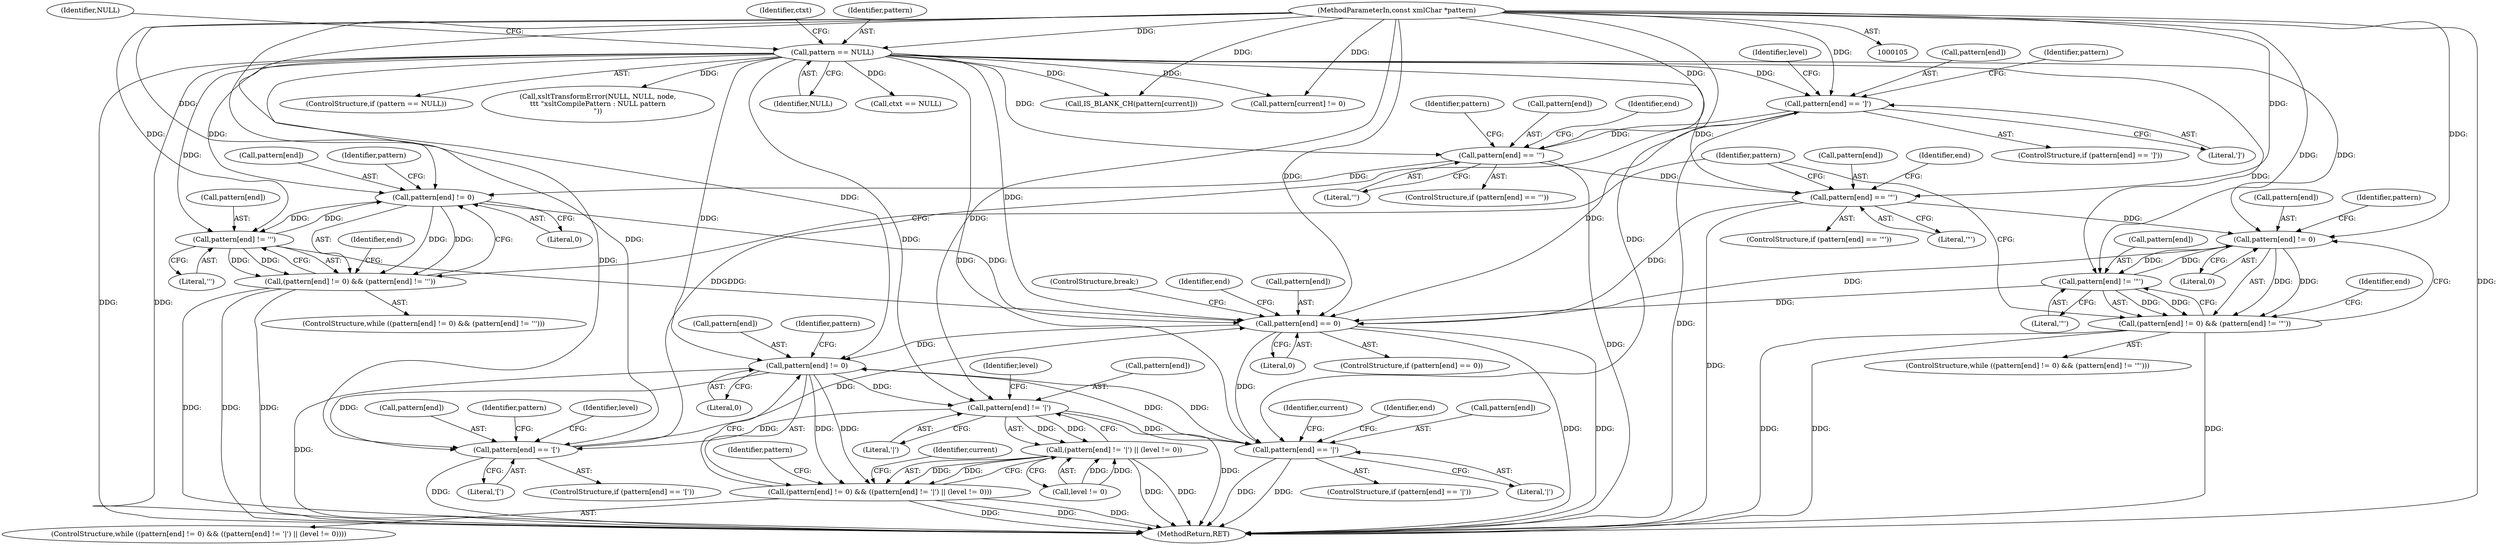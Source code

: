digraph "0_Chrome_094c773bb6c144f07b004ff3d1886100f157f4f6@pointer" {
"1000219" [label="(Call,pattern[end] == ']')"];
"1000132" [label="(Call,pattern == NULL)"];
"1000106" [label="(MethodParameterIn,const xmlChar *pattern)"];
"1000210" [label="(Call,pattern[end] == '[')"];
"1000200" [label="(Call,pattern[end] != '|')"];
"1000194" [label="(Call,pattern[end] != 0)"];
"1000704" [label="(Call,pattern[end] == '|')"];
"1000275" [label="(Call,pattern[end] == 0)"];
"1000238" [label="(Call,pattern[end] != 0)"];
"1000228" [label="(Call,pattern[end] == '\'')"];
"1000219" [label="(Call,pattern[end] == ']')"];
"1000243" [label="(Call,pattern[end] != '\'')"];
"1000252" [label="(Call,pattern[end] == '\"')"];
"1000267" [label="(Call,pattern[end] != '\"')"];
"1000262" [label="(Call,pattern[end] != 0)"];
"1000237" [label="(Call,(pattern[end] != 0) && (pattern[end] != '\''))"];
"1000193" [label="(Call,(pattern[end] != 0) && ((pattern[end] != '|') || (level != 0)))"];
"1000199" [label="(Call,(pattern[end] != '|') || (level != 0))"];
"1000261" [label="(Call,(pattern[end] != 0) && (pattern[end] != '\"'))"];
"1000209" [label="(ControlStructure,if (pattern[end] == '['))"];
"1000227" [label="(ControlStructure,if (pattern[end] == '\''))"];
"1000133" [label="(Identifier,pattern)"];
"1000752" [label="(MethodReturn,RET)"];
"1000204" [label="(Literal,'|')"];
"1000194" [label="(Call,pattern[end] != 0)"];
"1000267" [label="(Call,pattern[end] != '\"')"];
"1000192" [label="(ControlStructure,while ((pattern[end] != 0) && ((pattern[end] != '|') || (level != 0))))"];
"1000239" [label="(Call,pattern[end])"];
"1000275" [label="(Call,pattern[end] == 0)"];
"1000280" [label="(ControlStructure,break;)"];
"1000137" [label="(Identifier,NULL)"];
"1000279" [label="(Literal,0)"];
"1000254" [label="(Identifier,pattern)"];
"1000703" [label="(ControlStructure,if (pattern[end] == '|'))"];
"1000285" [label="(Identifier,current)"];
"1000220" [label="(Call,pattern[end])"];
"1000277" [label="(Identifier,pattern)"];
"1000218" [label="(ControlStructure,if (pattern[end] == ']'))"];
"1000200" [label="(Call,pattern[end] != '|')"];
"1000134" [label="(Identifier,NULL)"];
"1000252" [label="(Call,pattern[end] == '\"')"];
"1000210" [label="(Call,pattern[end] == '[')"];
"1000263" [label="(Call,pattern[end])"];
"1000195" [label="(Call,pattern[end])"];
"1000253" [label="(Call,pattern[end])"];
"1000247" [label="(Literal,'\'')"];
"1000708" [label="(Literal,'|')"];
"1000712" [label="(Identifier,current)"];
"1000212" [label="(Identifier,pattern)"];
"1000230" [label="(Identifier,pattern)"];
"1000198" [label="(Literal,0)"];
"1000261" [label="(Call,(pattern[end] != 0) && (pattern[end] != '\"'))"];
"1000251" [label="(ControlStructure,if (pattern[end] == '\"'))"];
"1000256" [label="(Literal,'\"')"];
"1000219" [label="(Call,pattern[end] == ']')"];
"1000266" [label="(Literal,0)"];
"1000211" [label="(Call,pattern[end])"];
"1000269" [label="(Identifier,pattern)"];
"1000214" [label="(Literal,'[')"];
"1000704" [label="(Call,pattern[end] == '|')"];
"1000144" [label="(Identifier,ctxt)"];
"1000229" [label="(Call,pattern[end])"];
"1000205" [label="(Call,level != 0)"];
"1000259" [label="(Identifier,end)"];
"1000201" [label="(Call,pattern[end])"];
"1000710" [label="(Identifier,end)"];
"1000236" [label="(ControlStructure,while ((pattern[end] != 0) && (pattern[end] != '\'')))"];
"1000244" [label="(Call,pattern[end])"];
"1000249" [label="(Identifier,end)"];
"1000170" [label="(Call,pattern[current] != 0)"];
"1000106" [label="(MethodParameterIn,const xmlChar *pattern)"];
"1000273" [label="(Identifier,end)"];
"1000235" [label="(Identifier,end)"];
"1000221" [label="(Identifier,pattern)"];
"1000260" [label="(ControlStructure,while ((pattern[end] != 0) && (pattern[end] != '\"')))"];
"1000245" [label="(Identifier,pattern)"];
"1000242" [label="(Literal,0)"];
"1000282" [label="(Identifier,end)"];
"1000206" [label="(Identifier,level)"];
"1000237" [label="(Call,(pattern[end] != 0) && (pattern[end] != '\''))"];
"1000228" [label="(Call,pattern[end] == '\'')"];
"1000149" [label="(Call,ctxt == NULL)"];
"1000180" [label="(Call,IS_BLANK_CH(pattern[current]))"];
"1000238" [label="(Call,pattern[end] != 0)"];
"1000271" [label="(Literal,'\"')"];
"1000223" [label="(Literal,']')"];
"1000132" [label="(Call,pattern == NULL)"];
"1000243" [label="(Call,pattern[end] != '\'')"];
"1000232" [label="(Literal,'\'')"];
"1000268" [label="(Call,pattern[end])"];
"1000225" [label="(Identifier,level)"];
"1000216" [label="(Identifier,level)"];
"1000193" [label="(Call,(pattern[end] != 0) && ((pattern[end] != '|') || (level != 0)))"];
"1000131" [label="(ControlStructure,if (pattern == NULL))"];
"1000202" [label="(Identifier,pattern)"];
"1000705" [label="(Call,pattern[end])"];
"1000199" [label="(Call,(pattern[end] != '|') || (level != 0))"];
"1000276" [label="(Call,pattern[end])"];
"1000274" [label="(ControlStructure,if (pattern[end] == 0))"];
"1000262" [label="(Call,pattern[end] != 0)"];
"1000136" [label="(Call,xsltTransformError(NULL, NULL, node,\n\t\t\t \"xsltCompilePattern : NULL pattern\n\"))"];
"1000219" -> "1000218"  [label="AST: "];
"1000219" -> "1000223"  [label="CFG: "];
"1000220" -> "1000219"  [label="AST: "];
"1000223" -> "1000219"  [label="AST: "];
"1000225" -> "1000219"  [label="CFG: "];
"1000230" -> "1000219"  [label="CFG: "];
"1000219" -> "1000752"  [label="DDG: "];
"1000132" -> "1000219"  [label="DDG: "];
"1000210" -> "1000219"  [label="DDG: "];
"1000106" -> "1000219"  [label="DDG: "];
"1000219" -> "1000228"  [label="DDG: "];
"1000219" -> "1000275"  [label="DDG: "];
"1000132" -> "1000131"  [label="AST: "];
"1000132" -> "1000134"  [label="CFG: "];
"1000133" -> "1000132"  [label="AST: "];
"1000134" -> "1000132"  [label="AST: "];
"1000137" -> "1000132"  [label="CFG: "];
"1000144" -> "1000132"  [label="CFG: "];
"1000132" -> "1000752"  [label="DDG: "];
"1000132" -> "1000752"  [label="DDG: "];
"1000106" -> "1000132"  [label="DDG: "];
"1000132" -> "1000136"  [label="DDG: "];
"1000132" -> "1000149"  [label="DDG: "];
"1000132" -> "1000170"  [label="DDG: "];
"1000132" -> "1000180"  [label="DDG: "];
"1000132" -> "1000194"  [label="DDG: "];
"1000132" -> "1000200"  [label="DDG: "];
"1000132" -> "1000210"  [label="DDG: "];
"1000132" -> "1000228"  [label="DDG: "];
"1000132" -> "1000238"  [label="DDG: "];
"1000132" -> "1000243"  [label="DDG: "];
"1000132" -> "1000252"  [label="DDG: "];
"1000132" -> "1000262"  [label="DDG: "];
"1000132" -> "1000267"  [label="DDG: "];
"1000132" -> "1000275"  [label="DDG: "];
"1000132" -> "1000704"  [label="DDG: "];
"1000106" -> "1000105"  [label="AST: "];
"1000106" -> "1000752"  [label="DDG: "];
"1000106" -> "1000170"  [label="DDG: "];
"1000106" -> "1000180"  [label="DDG: "];
"1000106" -> "1000194"  [label="DDG: "];
"1000106" -> "1000200"  [label="DDG: "];
"1000106" -> "1000210"  [label="DDG: "];
"1000106" -> "1000228"  [label="DDG: "];
"1000106" -> "1000238"  [label="DDG: "];
"1000106" -> "1000243"  [label="DDG: "];
"1000106" -> "1000252"  [label="DDG: "];
"1000106" -> "1000262"  [label="DDG: "];
"1000106" -> "1000267"  [label="DDG: "];
"1000106" -> "1000275"  [label="DDG: "];
"1000106" -> "1000704"  [label="DDG: "];
"1000210" -> "1000209"  [label="AST: "];
"1000210" -> "1000214"  [label="CFG: "];
"1000211" -> "1000210"  [label="AST: "];
"1000214" -> "1000210"  [label="AST: "];
"1000216" -> "1000210"  [label="CFG: "];
"1000221" -> "1000210"  [label="CFG: "];
"1000210" -> "1000752"  [label="DDG: "];
"1000200" -> "1000210"  [label="DDG: "];
"1000194" -> "1000210"  [label="DDG: "];
"1000210" -> "1000275"  [label="DDG: "];
"1000200" -> "1000199"  [label="AST: "];
"1000200" -> "1000204"  [label="CFG: "];
"1000201" -> "1000200"  [label="AST: "];
"1000204" -> "1000200"  [label="AST: "];
"1000206" -> "1000200"  [label="CFG: "];
"1000199" -> "1000200"  [label="CFG: "];
"1000200" -> "1000752"  [label="DDG: "];
"1000200" -> "1000199"  [label="DDG: "];
"1000200" -> "1000199"  [label="DDG: "];
"1000194" -> "1000200"  [label="DDG: "];
"1000200" -> "1000704"  [label="DDG: "];
"1000194" -> "1000193"  [label="AST: "];
"1000194" -> "1000198"  [label="CFG: "];
"1000195" -> "1000194"  [label="AST: "];
"1000198" -> "1000194"  [label="AST: "];
"1000202" -> "1000194"  [label="CFG: "];
"1000193" -> "1000194"  [label="CFG: "];
"1000194" -> "1000752"  [label="DDG: "];
"1000194" -> "1000193"  [label="DDG: "];
"1000194" -> "1000193"  [label="DDG: "];
"1000704" -> "1000194"  [label="DDG: "];
"1000275" -> "1000194"  [label="DDG: "];
"1000194" -> "1000704"  [label="DDG: "];
"1000704" -> "1000703"  [label="AST: "];
"1000704" -> "1000708"  [label="CFG: "];
"1000705" -> "1000704"  [label="AST: "];
"1000708" -> "1000704"  [label="AST: "];
"1000710" -> "1000704"  [label="CFG: "];
"1000712" -> "1000704"  [label="CFG: "];
"1000704" -> "1000752"  [label="DDG: "];
"1000704" -> "1000752"  [label="DDG: "];
"1000275" -> "1000704"  [label="DDG: "];
"1000275" -> "1000274"  [label="AST: "];
"1000275" -> "1000279"  [label="CFG: "];
"1000276" -> "1000275"  [label="AST: "];
"1000279" -> "1000275"  [label="AST: "];
"1000280" -> "1000275"  [label="CFG: "];
"1000282" -> "1000275"  [label="CFG: "];
"1000275" -> "1000752"  [label="DDG: "];
"1000275" -> "1000752"  [label="DDG: "];
"1000238" -> "1000275"  [label="DDG: "];
"1000252" -> "1000275"  [label="DDG: "];
"1000267" -> "1000275"  [label="DDG: "];
"1000262" -> "1000275"  [label="DDG: "];
"1000243" -> "1000275"  [label="DDG: "];
"1000238" -> "1000237"  [label="AST: "];
"1000238" -> "1000242"  [label="CFG: "];
"1000239" -> "1000238"  [label="AST: "];
"1000242" -> "1000238"  [label="AST: "];
"1000245" -> "1000238"  [label="CFG: "];
"1000237" -> "1000238"  [label="CFG: "];
"1000238" -> "1000237"  [label="DDG: "];
"1000238" -> "1000237"  [label="DDG: "];
"1000228" -> "1000238"  [label="DDG: "];
"1000243" -> "1000238"  [label="DDG: "];
"1000238" -> "1000243"  [label="DDG: "];
"1000228" -> "1000227"  [label="AST: "];
"1000228" -> "1000232"  [label="CFG: "];
"1000229" -> "1000228"  [label="AST: "];
"1000232" -> "1000228"  [label="AST: "];
"1000235" -> "1000228"  [label="CFG: "];
"1000254" -> "1000228"  [label="CFG: "];
"1000228" -> "1000752"  [label="DDG: "];
"1000228" -> "1000252"  [label="DDG: "];
"1000243" -> "1000237"  [label="AST: "];
"1000243" -> "1000247"  [label="CFG: "];
"1000244" -> "1000243"  [label="AST: "];
"1000247" -> "1000243"  [label="AST: "];
"1000237" -> "1000243"  [label="CFG: "];
"1000243" -> "1000237"  [label="DDG: "];
"1000243" -> "1000237"  [label="DDG: "];
"1000252" -> "1000251"  [label="AST: "];
"1000252" -> "1000256"  [label="CFG: "];
"1000253" -> "1000252"  [label="AST: "];
"1000256" -> "1000252"  [label="AST: "];
"1000259" -> "1000252"  [label="CFG: "];
"1000277" -> "1000252"  [label="CFG: "];
"1000252" -> "1000752"  [label="DDG: "];
"1000252" -> "1000262"  [label="DDG: "];
"1000267" -> "1000261"  [label="AST: "];
"1000267" -> "1000271"  [label="CFG: "];
"1000268" -> "1000267"  [label="AST: "];
"1000271" -> "1000267"  [label="AST: "];
"1000261" -> "1000267"  [label="CFG: "];
"1000267" -> "1000262"  [label="DDG: "];
"1000267" -> "1000261"  [label="DDG: "];
"1000267" -> "1000261"  [label="DDG: "];
"1000262" -> "1000267"  [label="DDG: "];
"1000262" -> "1000261"  [label="AST: "];
"1000262" -> "1000266"  [label="CFG: "];
"1000263" -> "1000262"  [label="AST: "];
"1000266" -> "1000262"  [label="AST: "];
"1000269" -> "1000262"  [label="CFG: "];
"1000261" -> "1000262"  [label="CFG: "];
"1000262" -> "1000261"  [label="DDG: "];
"1000262" -> "1000261"  [label="DDG: "];
"1000237" -> "1000236"  [label="AST: "];
"1000249" -> "1000237"  [label="CFG: "];
"1000277" -> "1000237"  [label="CFG: "];
"1000237" -> "1000752"  [label="DDG: "];
"1000237" -> "1000752"  [label="DDG: "];
"1000237" -> "1000752"  [label="DDG: "];
"1000193" -> "1000192"  [label="AST: "];
"1000193" -> "1000199"  [label="CFG: "];
"1000199" -> "1000193"  [label="AST: "];
"1000212" -> "1000193"  [label="CFG: "];
"1000285" -> "1000193"  [label="CFG: "];
"1000193" -> "1000752"  [label="DDG: "];
"1000193" -> "1000752"  [label="DDG: "];
"1000193" -> "1000752"  [label="DDG: "];
"1000199" -> "1000193"  [label="DDG: "];
"1000199" -> "1000193"  [label="DDG: "];
"1000199" -> "1000205"  [label="CFG: "];
"1000205" -> "1000199"  [label="AST: "];
"1000199" -> "1000752"  [label="DDG: "];
"1000199" -> "1000752"  [label="DDG: "];
"1000205" -> "1000199"  [label="DDG: "];
"1000205" -> "1000199"  [label="DDG: "];
"1000261" -> "1000260"  [label="AST: "];
"1000273" -> "1000261"  [label="CFG: "];
"1000277" -> "1000261"  [label="CFG: "];
"1000261" -> "1000752"  [label="DDG: "];
"1000261" -> "1000752"  [label="DDG: "];
"1000261" -> "1000752"  [label="DDG: "];
}
